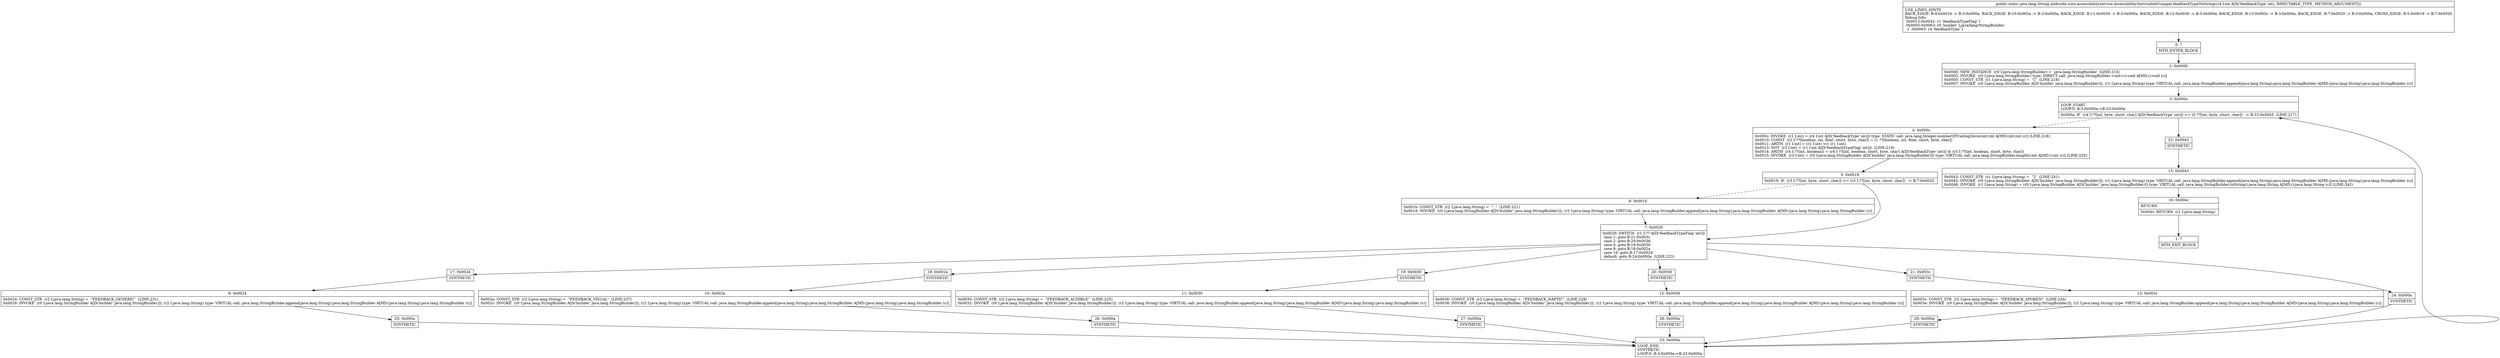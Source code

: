 digraph "CFG forandroidx.core.accessibilityservice.AccessibilityServiceInfoCompat.feedbackTypeToString(I)Ljava\/lang\/String;" {
Node_0 [shape=record,label="{0\:\ ?|MTH_ENTER_BLOCK\l}"];
Node_2 [shape=record,label="{2\:\ 0x0000|0x0000: NEW_INSTANCE  (r0 I:java.lang.StringBuilder) =  java.lang.StringBuilder  (LINE:215)\l0x0002: INVOKE  (r0 I:java.lang.StringBuilder) type: DIRECT call: java.lang.StringBuilder.\<init\>():void A[MD:():void (c)]\l0x0005: CONST_STR  (r1 I:java.lang.String) =  \"[\"  (LINE:216)\l0x0007: INVOKE  (r0 I:java.lang.StringBuilder A[D('builder' java.lang.StringBuilder)]), (r1 I:java.lang.String) type: VIRTUAL call: java.lang.StringBuilder.append(java.lang.String):java.lang.StringBuilder A[MD:(java.lang.String):java.lang.StringBuilder (c)]\l}"];
Node_3 [shape=record,label="{3\:\ 0x000a|LOOP_START\lLOOP:0: B:3:0x000a\-\>B:23:0x000a\l|0x000a: IF  (r4 I:??[int, byte, short, char] A[D('feedbackType' int)]) \<= (0 ??[int, byte, short, char])  \-\> B:22:0x0043  (LINE:217)\l}"];
Node_4 [shape=record,label="{4\:\ 0x000c|0x000c: INVOKE  (r1 I:int) = (r4 I:int A[D('feedbackType' int)]) type: STATIC call: java.lang.Integer.numberOfTrailingZeros(int):int A[MD:(int):int (c)] (LINE:218)\l0x0010: CONST  (r2 I:??[boolean, int, float, short, byte, char]) = (1 ??[boolean, int, float, short, byte, char]) \l0x0011: ARITH  (r1 I:int) = (r2 I:int) \<\< (r1 I:int) \l0x0013: NOT  (r3 I:int) = (r1 I:int A[D('feedbackTypeFlag' int)])  (LINE:219)\l0x0014: ARITH  (r4 I:??[int, boolean]) = (r4 I:??[int, boolean, short, byte, char] A[D('feedbackType' int)]) & (r3 I:??[int, boolean, short, byte, char]) \l0x0015: INVOKE  (r3 I:int) = (r0 I:java.lang.StringBuilder A[D('builder' java.lang.StringBuilder)]) type: VIRTUAL call: java.lang.StringBuilder.length():int A[MD:():int (c)] (LINE:220)\l}"];
Node_5 [shape=record,label="{5\:\ 0x0019|0x0019: IF  (r3 I:??[int, byte, short, char]) \<= (r2 I:??[int, byte, short, char])  \-\> B:7:0x0020 \l}"];
Node_6 [shape=record,label="{6\:\ 0x001b|0x001b: CONST_STR  (r2 I:java.lang.String) =  \", \"  (LINE:221)\l0x001d: INVOKE  (r0 I:java.lang.StringBuilder A[D('builder' java.lang.StringBuilder)]), (r2 I:java.lang.String) type: VIRTUAL call: java.lang.StringBuilder.append(java.lang.String):java.lang.StringBuilder A[MD:(java.lang.String):java.lang.StringBuilder (c)]\l}"];
Node_7 [shape=record,label="{7\:\ 0x0020|0x0020: SWITCH  (r1 I:?? A[D('feedbackTypeFlag' int)])\l case 1: goto B:21:0x003c\l case 2: goto B:20:0x0036\l case 4: goto B:19:0x0030\l case 8: goto B:18:0x002a\l case 16: goto B:17:0x0024\l default: goto B:24:0x000a  (LINE:223)\l}"];
Node_17 [shape=record,label="{17\:\ 0x0024|SYNTHETIC\l}"];
Node_9 [shape=record,label="{9\:\ 0x0024|0x0024: CONST_STR  (r2 I:java.lang.String) =  \"FEEDBACK_GENERIC\"  (LINE:231)\l0x0026: INVOKE  (r0 I:java.lang.StringBuilder A[D('builder' java.lang.StringBuilder)]), (r2 I:java.lang.String) type: VIRTUAL call: java.lang.StringBuilder.append(java.lang.String):java.lang.StringBuilder A[MD:(java.lang.String):java.lang.StringBuilder (c)]\l}"];
Node_25 [shape=record,label="{25\:\ 0x000a|SYNTHETIC\l}"];
Node_23 [shape=record,label="{23\:\ 0x000a|LOOP_END\lSYNTHETIC\lLOOP:0: B:3:0x000a\-\>B:23:0x000a\l}"];
Node_18 [shape=record,label="{18\:\ 0x002a|SYNTHETIC\l}"];
Node_10 [shape=record,label="{10\:\ 0x002a|0x002a: CONST_STR  (r2 I:java.lang.String) =  \"FEEDBACK_VISUAL\"  (LINE:237)\l0x002c: INVOKE  (r0 I:java.lang.StringBuilder A[D('builder' java.lang.StringBuilder)]), (r2 I:java.lang.String) type: VIRTUAL call: java.lang.StringBuilder.append(java.lang.String):java.lang.StringBuilder A[MD:(java.lang.String):java.lang.StringBuilder (c)]\l}"];
Node_26 [shape=record,label="{26\:\ 0x000a|SYNTHETIC\l}"];
Node_19 [shape=record,label="{19\:\ 0x0030|SYNTHETIC\l}"];
Node_11 [shape=record,label="{11\:\ 0x0030|0x0030: CONST_STR  (r2 I:java.lang.String) =  \"FEEDBACK_AUDIBLE\"  (LINE:225)\l0x0032: INVOKE  (r0 I:java.lang.StringBuilder A[D('builder' java.lang.StringBuilder)]), (r2 I:java.lang.String) type: VIRTUAL call: java.lang.StringBuilder.append(java.lang.String):java.lang.StringBuilder A[MD:(java.lang.String):java.lang.StringBuilder (c)]\l}"];
Node_27 [shape=record,label="{27\:\ 0x000a|SYNTHETIC\l}"];
Node_20 [shape=record,label="{20\:\ 0x0036|SYNTHETIC\l}"];
Node_12 [shape=record,label="{12\:\ 0x0036|0x0036: CONST_STR  (r2 I:java.lang.String) =  \"FEEDBACK_HAPTIC\"  (LINE:228)\l0x0038: INVOKE  (r0 I:java.lang.StringBuilder A[D('builder' java.lang.StringBuilder)]), (r2 I:java.lang.String) type: VIRTUAL call: java.lang.StringBuilder.append(java.lang.String):java.lang.StringBuilder A[MD:(java.lang.String):java.lang.StringBuilder (c)]\l}"];
Node_28 [shape=record,label="{28\:\ 0x000a|SYNTHETIC\l}"];
Node_21 [shape=record,label="{21\:\ 0x003c|SYNTHETIC\l}"];
Node_13 [shape=record,label="{13\:\ 0x003c|0x003c: CONST_STR  (r2 I:java.lang.String) =  \"FEEDBACK_SPOKEN\"  (LINE:234)\l0x003e: INVOKE  (r0 I:java.lang.StringBuilder A[D('builder' java.lang.StringBuilder)]), (r2 I:java.lang.String) type: VIRTUAL call: java.lang.StringBuilder.append(java.lang.String):java.lang.StringBuilder A[MD:(java.lang.String):java.lang.StringBuilder (c)]\l}"];
Node_29 [shape=record,label="{29\:\ 0x000a|SYNTHETIC\l}"];
Node_24 [shape=record,label="{24\:\ 0x000a|SYNTHETIC\l}"];
Node_22 [shape=record,label="{22\:\ 0x0043|SYNTHETIC\l}"];
Node_15 [shape=record,label="{15\:\ 0x0043|0x0043: CONST_STR  (r1 I:java.lang.String) =  \"]\"  (LINE:241)\l0x0045: INVOKE  (r0 I:java.lang.StringBuilder A[D('builder' java.lang.StringBuilder)]), (r1 I:java.lang.String) type: VIRTUAL call: java.lang.StringBuilder.append(java.lang.String):java.lang.StringBuilder A[MD:(java.lang.String):java.lang.StringBuilder (c)]\l0x0048: INVOKE  (r1 I:java.lang.String) = (r0 I:java.lang.StringBuilder A[D('builder' java.lang.StringBuilder)]) type: VIRTUAL call: java.lang.StringBuilder.toString():java.lang.String A[MD:():java.lang.String (c)] (LINE:242)\l}"];
Node_16 [shape=record,label="{16\:\ 0x004c|RETURN\l|0x004c: RETURN  (r1 I:java.lang.String) \l}"];
Node_1 [shape=record,label="{1\:\ ?|MTH_EXIT_BLOCK\l}"];
MethodNode[shape=record,label="{public static java.lang.String androidx.core.accessibilityservice.AccessibilityServiceInfoCompat.feedbackTypeToString((r4 I:int A[D('feedbackType' int), IMMUTABLE_TYPE, METHOD_ARGUMENT]))  | USE_LINES_HINTS\lBACK_EDGE: B:9:0x0024 \-\> B:3:0x000a, BACK_EDGE: B:10:0x002a \-\> B:3:0x000a, BACK_EDGE: B:11:0x0030 \-\> B:3:0x000a, BACK_EDGE: B:12:0x0036 \-\> B:3:0x000a, BACK_EDGE: B:13:0x003c \-\> B:3:0x000a, BACK_EDGE: B:7:0x0020 \-\> B:3:0x000a, CROSS_EDGE: B:5:0x0019 \-\> B:7:0x0020\lDebug Info:\l  0x0013\-0x0042: r1 'feedbackTypeFlag' I\l  0x0005\-0x0063: r0 'builder' Ljava\/lang\/StringBuilder;\l  \-1 \-0x0063: r4 'feedbackType' I\l}"];
MethodNode -> Node_0;Node_0 -> Node_2;
Node_2 -> Node_3;
Node_3 -> Node_4[style=dashed];
Node_3 -> Node_22;
Node_4 -> Node_5;
Node_5 -> Node_6[style=dashed];
Node_5 -> Node_7;
Node_6 -> Node_7;
Node_7 -> Node_17;
Node_7 -> Node_18;
Node_7 -> Node_19;
Node_7 -> Node_20;
Node_7 -> Node_21;
Node_7 -> Node_24;
Node_17 -> Node_9;
Node_9 -> Node_25;
Node_25 -> Node_23;
Node_23 -> Node_3;
Node_18 -> Node_10;
Node_10 -> Node_26;
Node_26 -> Node_23;
Node_19 -> Node_11;
Node_11 -> Node_27;
Node_27 -> Node_23;
Node_20 -> Node_12;
Node_12 -> Node_28;
Node_28 -> Node_23;
Node_21 -> Node_13;
Node_13 -> Node_29;
Node_29 -> Node_23;
Node_24 -> Node_23;
Node_22 -> Node_15;
Node_15 -> Node_16;
Node_16 -> Node_1;
}

